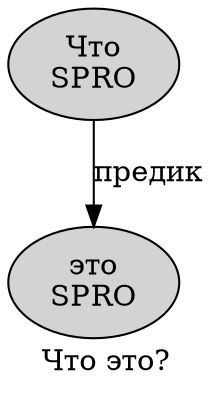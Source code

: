 digraph SENTENCE_3967 {
	graph [label="Что это?"]
	node [style=filled]
		0 [label="Что
SPRO" color="" fillcolor=lightgray penwidth=1 shape=ellipse]
		1 [label="это
SPRO" color="" fillcolor=lightgray penwidth=1 shape=ellipse]
			0 -> 1 [label="предик"]
}